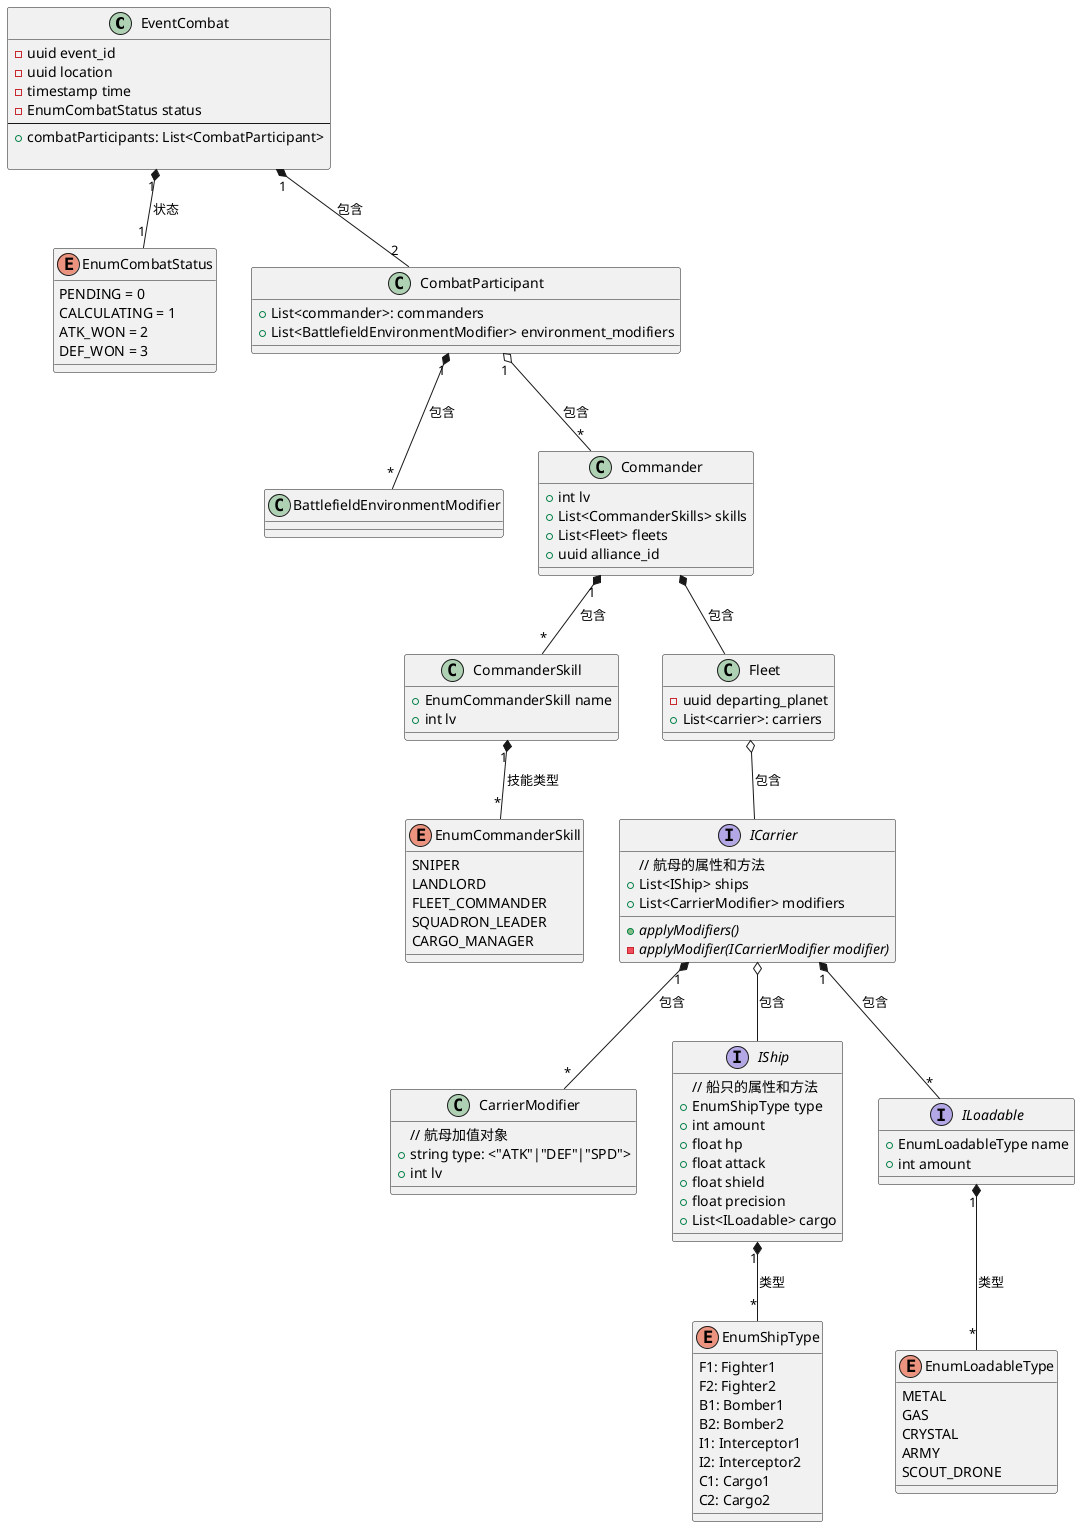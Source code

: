 @startuml Fleet Combat Arguments

' This class is used to store the arguments for fleet combat.
' And all arguments are transferred to node C++ addon for calculation.


class EventCombat {
    ' Metadata
    - uuid event_id
    - uuid location
    - timestamp time
    - EnumCombatStatus status
    ---
    ' Arguments
    +combatParticipants: List<CombatParticipant>

}

enum EnumCombatStatus{
    PENDING = 0
    CALCULATING = 1
    ATK_WON = 2
    DEF_WON = 3
}

class CombatParticipant {
    +List<commander>: commanders
    +List<BattlefieldEnvironmentModifier> environment_modifiers
}

class BattlefieldEnvironmentModifier{


}

class Commander{
    +int lv
    +List<CommanderSkills> skills
    +List<Fleet> fleets
    +uuid alliance_id
}

class CommanderSkill{
    +EnumCommanderSkill name
    +int lv
}

enum EnumCommanderSkill{
    SNIPER
    LANDLORD
    FLEET_COMMANDER
    SQUADRON_LEADER
    CARGO_MANAGER

}

class Fleet {
    -uuid departing_planet
    +List<carrier>: carriers
}

interface ICarrier {
    // 航母的属性和方法
    +List<IShip> ships
    +List<CarrierModifier> modifiers

    {abstract} +applyModifiers()
    {abstract} -applyModifier(ICarrierModifier modifier)
}

class CarrierModifier {
    // 航母加值对象
    +string type: <"ATK"|"DEF"|"SPD">
    +int lv
}

interface IShip {
    // 船只的属性和方法
    +EnumShipType type
    +int amount
    +float hp
    +float attack
    +float shield
    +float precision
    +List<ILoadable> cargo
}

interface ILoadable {
    +EnumLoadableType name
    +int amount
}

enum EnumLoadableType{
    METAL
    GAS
    CRYSTAL
    ARMY
    SCOUT_DRONE
}
enum EnumShipType{
    F1: Fighter1
    F2: Fighter2
    B1: Bomber1
    B2: Bomber2
    I1: Interceptor1
    I2: Interceptor2
    C1: Cargo1
    C2: Cargo2
}

' 关系
EventCombat "1" *-- "2" CombatParticipant : 包含
EventCombat "1" *-- "1" EnumCombatStatus : 状态
CombatParticipant "1" o-- "*" Commander : 包含
CombatParticipant "1" *-- "*" BattlefieldEnvironmentModifier : 包含
Commander *-- Fleet : 包含
Commander "1" *-- "*" CommanderSkill : 包含
CommanderSkill "1" *-- "*" EnumCommanderSkill : 技能类型
Fleet o-- ICarrier : 包含
ICarrier o-- IShip : 包含
IShip "1" *-- "*" EnumShipType : 类型
ICarrier "1" *-- "*" CarrierModifier : 包含
ICarrier "1" *-- "*" ILoadable : 包含
ILoadable "1" *-- "*" EnumLoadableType : 类型
@enduml